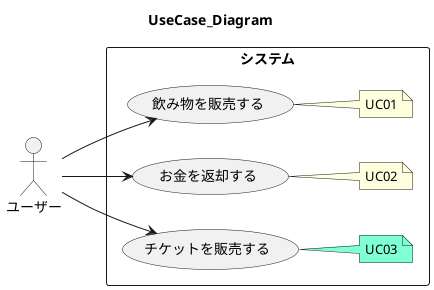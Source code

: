 @startuml

title UseCase_Diagram
:ユーザー: as user

rectangle システム {

    (飲み物を販売する) as (sellDrink)
    (お金を返却する) as (returnCharge)
    (チケットを販売する) as (sellTicket)

    left to right direction
    user --> sellDrink
    user --> returnCharge
    user --> sellTicket


    note right of sellDrink
    UC01
    end note

    note right of returnCharge
    UC02
    end note

    note right of sellTicket #Aquamarine
    UC03
    end note

}
@enduml